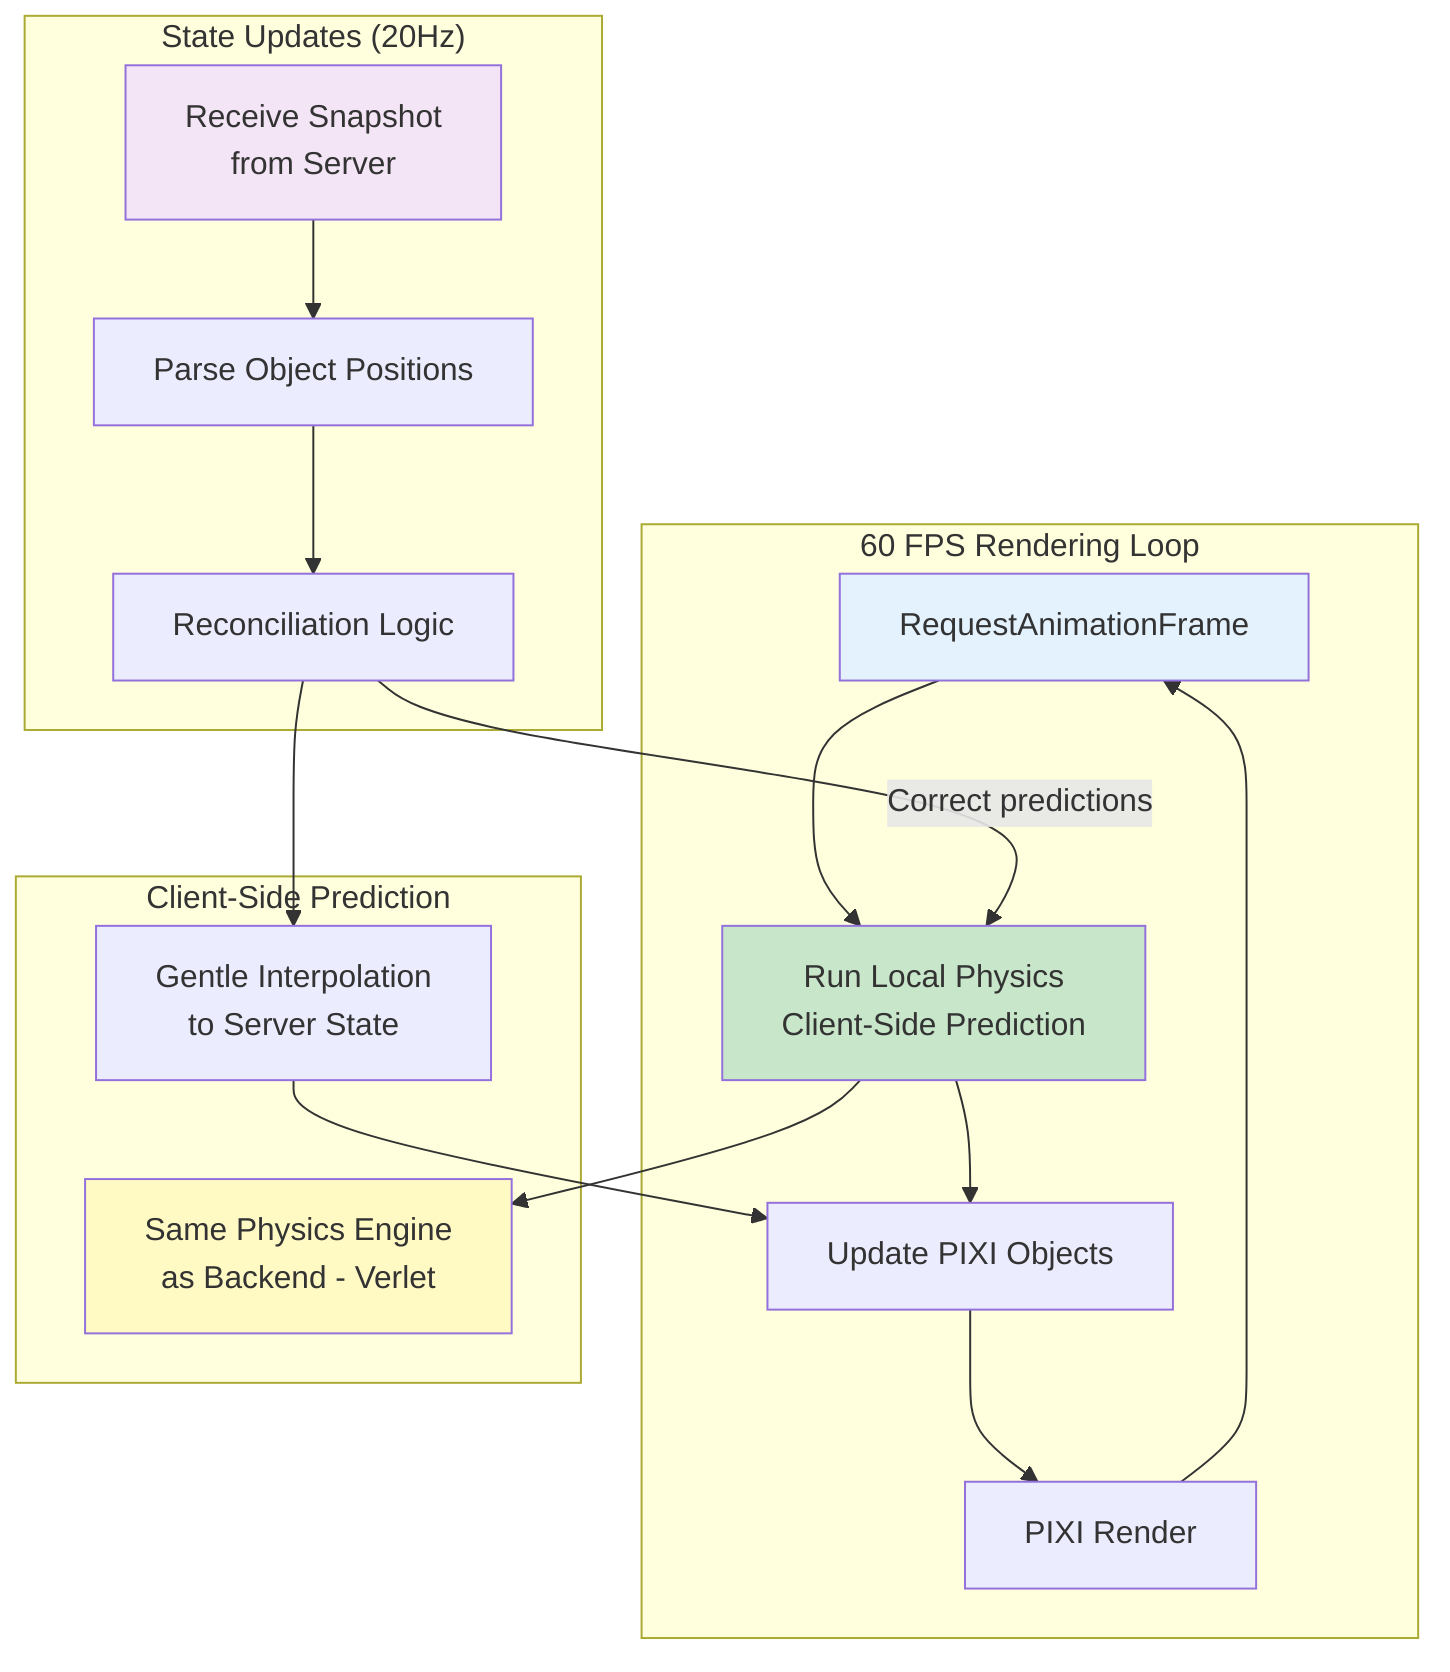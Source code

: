 flowchart TB
    subgraph "60 FPS Rendering Loop"
        RAF[RequestAnimationFrame]
        LocalPhysics[Run Local Physics<br/>Client-Side Prediction]
        Update[Update PIXI Objects]
        Render[PIXI Render]

        RAF --> LocalPhysics
        LocalPhysics --> Update
        Update --> Render
        Render --> RAF
    end

    subgraph "State Updates (20Hz)"
        Snapshot[Receive Snapshot<br/>from Server]
        Parse[Parse Object Positions]
        Reconcile[Reconciliation Logic]

        Snapshot --> Parse
        Parse --> Reconcile
    end

    Reconcile -->|Correct predictions| LocalPhysics

    subgraph "Client-Side Prediction"
        Predict[Same Physics Engine<br/>as Backend - Verlet]
        Smooth[Gentle Interpolation<br/>to Server State]

        LocalPhysics --> Predict
        Reconcile --> Smooth
        Smooth --> Update
    end

    style RAF fill:#e3f2fd
    style Snapshot fill:#f3e5f5
    style LocalPhysics fill:#c8e6c9
    style Predict fill:#fff9c4